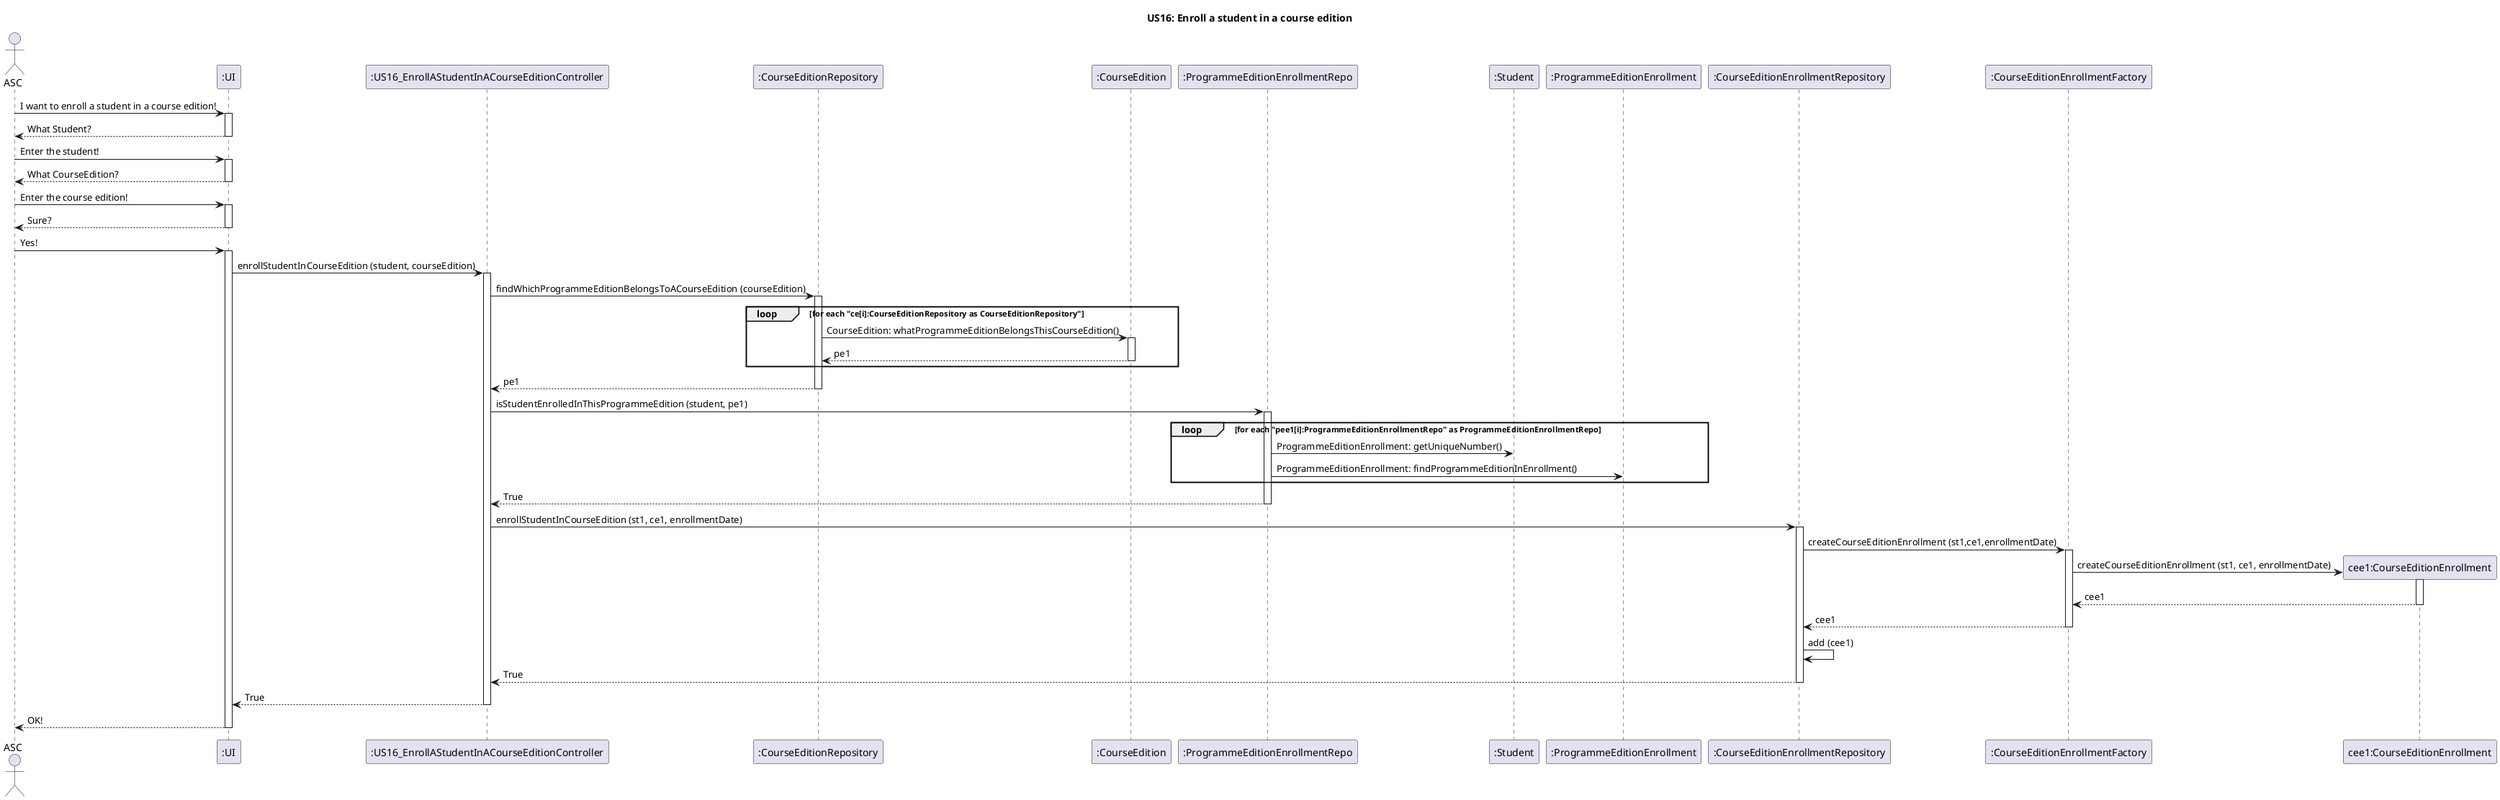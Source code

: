 @startuml
title US16: Enroll a student in a course edition

actor ASC
participant ":UI" as UI
ASC -> UI: I want to enroll a student in a course edition!
activate UI
UI --> ASC: What Student?

deactivate UI
ASC -> UI: Enter the student!
activate UI
UI --> ASC: What CourseEdition?
deactivate UI
ASC -> UI: Enter the course edition!
activate UI
UI --> ASC: Sure?
deactivate UI
ASC -> UI: Yes!
activate UI

participant ":US16_EnrollAStudentInACourseEditionController" as Controller
UI -> Controller: enrollStudentInCourseEdition (student, courseEdition)
activate Controller

participant ":CourseEditionRepository" as CourseEditionRepository
Controller -> CourseEditionRepository: findWhichProgrammeEditionBelongsToACourseEdition (courseEdition)
activate CourseEditionRepository
loop for each "ce[i]:CourseEditionRepository as CourseEditionRepository"
participant ":CourseEdition" as CourseEdition
CourseEditionRepository -> CourseEdition: CourseEdition: whatProgrammeEditionBelongsThisCourseEdition()
activate CourseEdition
CourseEdition --> CourseEditionRepository: pe1
deactivate CourseEdition
end
CourseEditionRepository --> Controller: pe1
deactivate CourseEditionRepository


participant ":ProgrammeEditionEnrollmentRepo" as ProgrammeEditionEnrollmentRepo
Controller -> ProgrammeEditionEnrollmentRepo: isStudentEnrolledInThisProgrammeEdition (student, pe1)
activate ProgrammeEditionEnrollmentRepo
loop for each "pee1[i]:ProgrammeEditionEnrollmentRepo" as ProgrammeEditionEnrollmentRepo
participant ":Student" as Student
ProgrammeEditionEnrollmentRepo -> Student: ProgrammeEditionEnrollment: getUniqueNumber()
participant ":ProgrammeEditionEnrollment" as ProgrammeEditionEnrollment
ProgrammeEditionEnrollmentRepo -> ProgrammeEditionEnrollment: ProgrammeEditionEnrollment: findProgrammeEditionInEnrollment()
end
ProgrammeEditionEnrollmentRepo -->Controller: True
deactivate ProgrammeEditionEnrollmentRepo


participant ":CourseEditionEnrollmentRepository" as CourseEditionEnrollmentRepository
Controller -> CourseEditionEnrollmentRepository: enrollStudentInCourseEdition (st1, ce1, enrollmentDate)
activate CourseEditionEnrollmentRepository
participant ":CourseEditionEnrollmentFactory" as CourseEditionEnrollmentFactory
CourseEditionEnrollmentRepository -> CourseEditionEnrollmentFactory: createCourseEditionEnrollment (st1,ce1,enrollmentDate)
activate CourseEditionEnrollmentFactory
create "cee1:CourseEditionEnrollment"
CourseEditionEnrollmentFactory -> "cee1:CourseEditionEnrollment" : createCourseEditionEnrollment (st1, ce1, enrollmentDate)
activate "cee1:CourseEditionEnrollment"
"cee1:CourseEditionEnrollment" --> CourseEditionEnrollmentFactory: cee1
deactivate "cee1:CourseEditionEnrollment"
CourseEditionEnrollmentFactory --> CourseEditionEnrollmentRepository: cee1
deactivate CourseEditionEnrollmentFactory
CourseEditionEnrollmentRepository -> CourseEditionEnrollmentRepository: add (cee1)
CourseEditionEnrollmentRepository --> Controller: True
deactivate CourseEditionEnrollmentRepository
Controller --> UI: True
deactivate Controller
UI --> ASC: OK!
deactivate UI

@enduml
